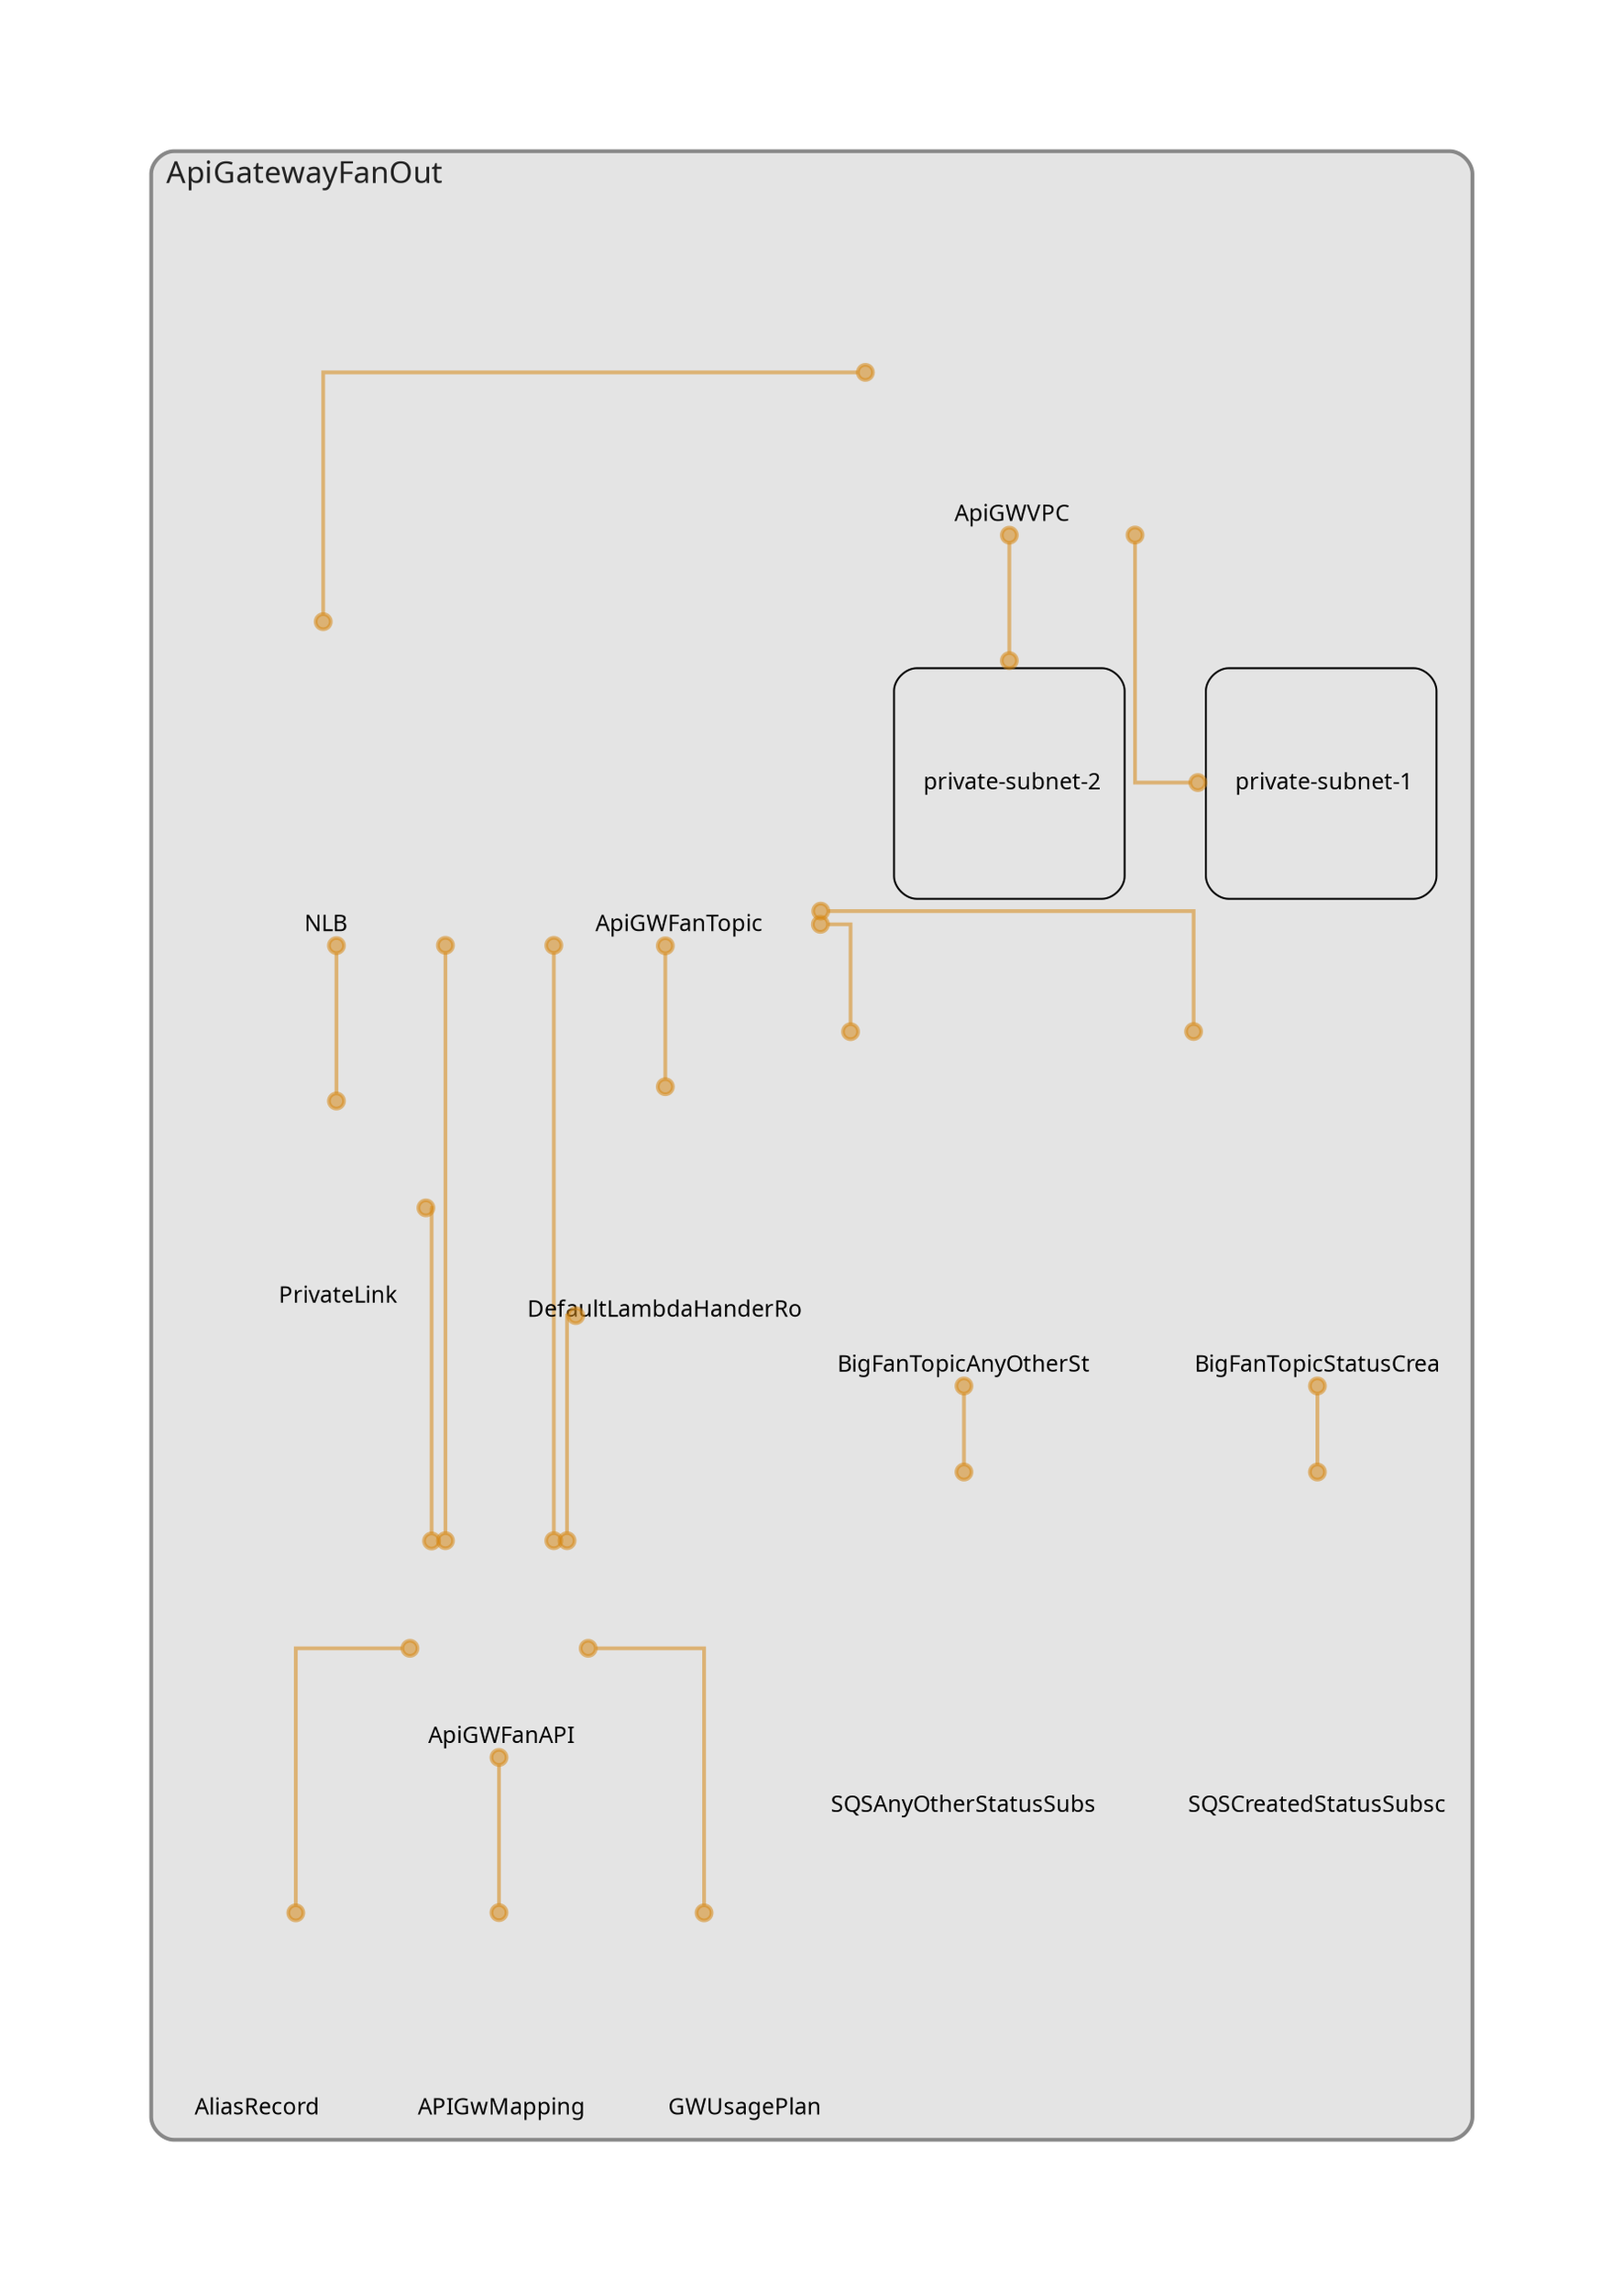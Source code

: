 digraph "Diagram" {
  splines = "ortho";
  pad = "1.0";
  nodesep = "0.60";
  ranksep = "0.75";
  fontname = "Sans-Serif";
  fontsize = "15";
  dpi = "200";
  rankdir = "BT";
  compound = "true";
  fontcolor = "#222222";
  edge [
    color = "#D5871488",
    penwidth = 2,
    arrowhead = "dot",
    arrowtail = "dot",
  ];
  node [
    shape = "box",
    style = "rounded",
    fixedsize = true,
    width = 1.7,
    height = 1.7,
    labelloc = "c",
    imagescale = true,
    fontname = "Sans-Serif",
    fontsize = 8,
    margin = 8,
  ];
  subgraph "ApiGatewayFanOut" {
    subgraph "cluster-SubGraph.ApiGatewayFanOut" {
      graph [
        label = "ApiGatewayFanOut",
        labelloc = "b",
        labeljust = "l",
        margin = "10",
        fontsize = "16",
        penwidth = "2",
        pencolor = "#888888",
        style = "filled,rounded",
        fillcolor = "#e4e4e4",
      ];
      "ApiGatewayFanOut/ApiGWVPC" [
        label = " ApiGWVPC",
        fontsize = 12,
        image = "/home/tdieter/.npm/_npx/b98735c91b702b55/node_modules/cdk-dia/icons/aws/Service/Arch_Networking-Content/64/Arch_Amazon-Virtual-Private-Cloud_64@5x.png",
        imagescale = "true",
        imagepos = "tc",
        penwidth = "0",
        shape = "node",
        fixedsize = "true",
        labelloc = "b",
        width = 2,
        height = 2.266,
      ];
      "ApiGatewayFanOut/private-subnet-1" [
        label = " private-subnet-1",
        fontsize = 12,
      ];
      "ApiGatewayFanOut/private-subnet-2" [
        label = " private-subnet-2",
        fontsize = 12,
      ];
      "ApiGatewayFanOut/NLB" [
        label = " NLB",
        fontsize = 12,
        image = "/home/tdieter/.npm/_npx/b98735c91b702b55/node_modules/cdk-dia/icons/aws/Service/Arch_Networking-Content/64/Arch_Elastic-Load-Balancing_64@5x.png",
        imagescale = "true",
        imagepos = "tc",
        penwidth = "0",
        shape = "node",
        fixedsize = "true",
        labelloc = "b",
        width = 2,
        height = 2.266,
      ];
      "ApiGatewayFanOut/PrivateLink" [
        label = " PrivateLink",
        fontsize = 12,
        image = "/home/tdieter/.npm/_npx/b98735c91b702b55/node_modules/cdk-dia/icons/aws/Service/Arch_Networking-Content/64/Arch_Amazon-API-Gateway_64@5x.png",
        imagescale = "true",
        imagepos = "tc",
        penwidth = "0",
        shape = "node",
        fixedsize = "true",
        labelloc = "b",
        width = 1.2,
        height = 1.466,
      ];
      "ApiGatewayFanOut/ApiGWFanTopic" [
        label = " ApiGWFanTopic",
        fontsize = 12,
        image = "/home/tdieter/.npm/_npx/b98735c91b702b55/node_modules/cdk-dia/icons/aws/Service/Arch_App-Integration/Arch_64/Arch_AWS-Simple-Notification-Service_64@5x.png",
        imagescale = "true",
        imagepos = "tc",
        penwidth = "0",
        shape = "node",
        fixedsize = "true",
        labelloc = "b",
        width = 2,
        height = 2.266,
      ];
      "ApiGatewayFanOut/BigFanTopicStatusCreatedSubscriberQueue" [
        label = "\nBigFanTopicStatusCrea",
        fontsize = 12,
        image = "/home/tdieter/.npm/_npx/b98735c91b702b55/node_modules/cdk-dia/icons/aws/Service/Arch_App-Integration/Arch_64/Arch_AWS-Simple-Queue-Service_64@5x.png",
        imagescale = "true",
        imagepos = "tc",
        penwidth = "0",
        shape = "node",
        fixedsize = "true",
        labelloc = "b",
        width = 2,
        height = 2.4819999999999998,
      ];
      "ApiGatewayFanOut/BigFanTopicAnyOtherStatusSubscriberQueue" [
        label = "\nBigFanTopicAnyOtherSt",
        fontsize = 12,
        image = "/home/tdieter/.npm/_npx/b98735c91b702b55/node_modules/cdk-dia/icons/aws/Service/Arch_App-Integration/Arch_64/Arch_AWS-Simple-Queue-Service_64@5x.png",
        imagescale = "true",
        imagepos = "tc",
        penwidth = "0",
        shape = "node",
        fixedsize = "true",
        labelloc = "b",
        width = 2,
        height = 2.4819999999999998,
      ];
      "ApiGatewayFanOut/SQSCreatedStatusSubscribeLambdaHandler" [
        label = "\nSQSCreatedStatusSubsc",
        fontsize = 12,
        image = "/home/tdieter/.npm/_npx/b98735c91b702b55/node_modules/cdk-dia/icons/aws/Service/Arch_Compute/64/Arch_AWS-Lambda_64@5x.png",
        imagescale = "true",
        imagepos = "tc",
        penwidth = "0",
        shape = "node",
        fixedsize = "true",
        labelloc = "b",
        width = 2,
        height = 2.4819999999999998,
      ];
      "ApiGatewayFanOut/SQSAnyOtherStatusSubscribeLambdaHandler" [
        label = "\nSQSAnyOtherStatusSubs",
        fontsize = 12,
        image = "/home/tdieter/.npm/_npx/b98735c91b702b55/node_modules/cdk-dia/icons/aws/Service/Arch_Compute/64/Arch_AWS-Lambda_64@5x.png",
        imagescale = "true",
        imagepos = "tc",
        penwidth = "0",
        shape = "node",
        fixedsize = "true",
        labelloc = "b",
        width = 2,
        height = 2.4819999999999998,
      ];
      "ApiGatewayFanOut/ApiGWFanAPI" [
        label = " ApiGWFanAPI",
        fontsize = 12,
        image = "/home/tdieter/.npm/_npx/b98735c91b702b55/node_modules/cdk-dia/icons/aws/Service/Arch_Networking-Content/64/Arch_Amazon-API-Gateway_64@5x.png",
        imagescale = "true",
        imagepos = "tc",
        penwidth = "0",
        shape = "node",
        fixedsize = "true",
        labelloc = "b",
        width = 1.2,
        height = 1.466,
      ];
      "ApiGatewayFanOut/GWUsagePlan" [
        label = " GWUsagePlan",
        fontsize = 12,
        image = "/home/tdieter/.npm/_npx/b98735c91b702b55/node_modules/cdk-dia/icons/aws/Service/Arch_Networking-Content/64/Arch_Amazon-API-Gateway_64@5x.png",
        imagescale = "true",
        imagepos = "tc",
        penwidth = "0",
        shape = "node",
        fixedsize = "true",
        labelloc = "b",
        width = 1.2,
        height = 1.466,
      ];
      "ApiGatewayFanOut/APIGwMapping" [
        label = " APIGwMapping",
        fontsize = 12,
        image = "/home/tdieter/.npm/_npx/b98735c91b702b55/node_modules/cdk-dia/icons/aws/Service/Arch_Networking-Content/64/Arch_Amazon-API-Gateway_64@5x.png",
        imagescale = "true",
        imagepos = "tc",
        penwidth = "0",
        shape = "node",
        fixedsize = "true",
        labelloc = "b",
        width = 1.2,
        height = 1.466,
      ];
      "ApiGatewayFanOut/DefaultLambdaHanderRole" [
        label = "\nDefaultLambdaHanderRo",
        fontsize = 12,
        image = "/home/tdieter/.npm/_npx/b98735c91b702b55/node_modules/cdk-dia/icons/aws/Service/Arch_Security-Identity-Compliance/64/Arch_AWS-Identity-and-Access-Management_64@5x.png",
        imagescale = "true",
        imagepos = "tc",
        penwidth = "0",
        shape = "node",
        fixedsize = "true",
        labelloc = "b",
        width = 1.2,
        height = 1.682,
      ];
      "ApiGatewayFanOut/AliasRecord" [
        label = " AliasRecord",
        fontsize = 12,
        image = "/home/tdieter/.npm/_npx/b98735c91b702b55/node_modules/cdk-dia/icons/aws/Resource/Res_Networking-and-Content-Delivery/Res_48_Dark/Res_Amazon-Route-53-Hosted-Zone_48_Dark_gen.png",
        imagescale = "true",
        imagepos = "tc",
        penwidth = "0",
        shape = "node",
        fixedsize = "true",
        labelloc = "b",
        width = 1.2,
        height = 1.466,
      ];
    }
  }
  "ApiGatewayFanOut/private-subnet-1" -> "ApiGatewayFanOut/ApiGWVPC" [
    dir = "both",
  ];
  "ApiGatewayFanOut/private-subnet-2" -> "ApiGatewayFanOut/ApiGWVPC" [
    dir = "both",
  ];
  "ApiGatewayFanOut/NLB" -> "ApiGatewayFanOut/ApiGWVPC" [
    dir = "both",
  ];
  "ApiGatewayFanOut/PrivateLink" -> "ApiGatewayFanOut/NLB" [
    dir = "both",
  ];
  "ApiGatewayFanOut/BigFanTopicStatusCreatedSubscriberQueue" -> "ApiGatewayFanOut/ApiGWFanTopic" [
    dir = "both",
  ];
  "ApiGatewayFanOut/BigFanTopicAnyOtherStatusSubscriberQueue" -> "ApiGatewayFanOut/ApiGWFanTopic" [
    dir = "both",
  ];
  "ApiGatewayFanOut/SQSCreatedStatusSubscribeLambdaHandler" -> "ApiGatewayFanOut/BigFanTopicStatusCreatedSubscriberQueue" [
    dir = "both",
  ];
  "ApiGatewayFanOut/SQSAnyOtherStatusSubscribeLambdaHandler" -> "ApiGatewayFanOut/BigFanTopicAnyOtherStatusSubscriberQueue" [
    dir = "both",
  ];
  "ApiGatewayFanOut/ApiGWFanAPI" -> "ApiGatewayFanOut/NLB" [
    dir = "both",
  ];
  "ApiGatewayFanOut/ApiGWFanAPI" -> "ApiGatewayFanOut/PrivateLink" [
    dir = "both",
  ];
  "ApiGatewayFanOut/ApiGWFanAPI" -> "ApiGatewayFanOut/ApiGWFanTopic" [
    dir = "both",
  ];
  "ApiGatewayFanOut/ApiGWFanAPI" -> "ApiGatewayFanOut/DefaultLambdaHanderRole" [
    dir = "both",
  ];
  "ApiGatewayFanOut/GWUsagePlan" -> "ApiGatewayFanOut/ApiGWFanAPI" [
    dir = "both",
  ];
  "ApiGatewayFanOut/APIGwMapping" -> "ApiGatewayFanOut/ApiGWFanAPI" [
    dir = "both",
  ];
  "ApiGatewayFanOut/DefaultLambdaHanderRole" -> "ApiGatewayFanOut/ApiGWFanTopic" [
    dir = "both",
  ];
  "ApiGatewayFanOut/AliasRecord" -> "ApiGatewayFanOut/ApiGWFanAPI" [
    dir = "both",
  ];
}